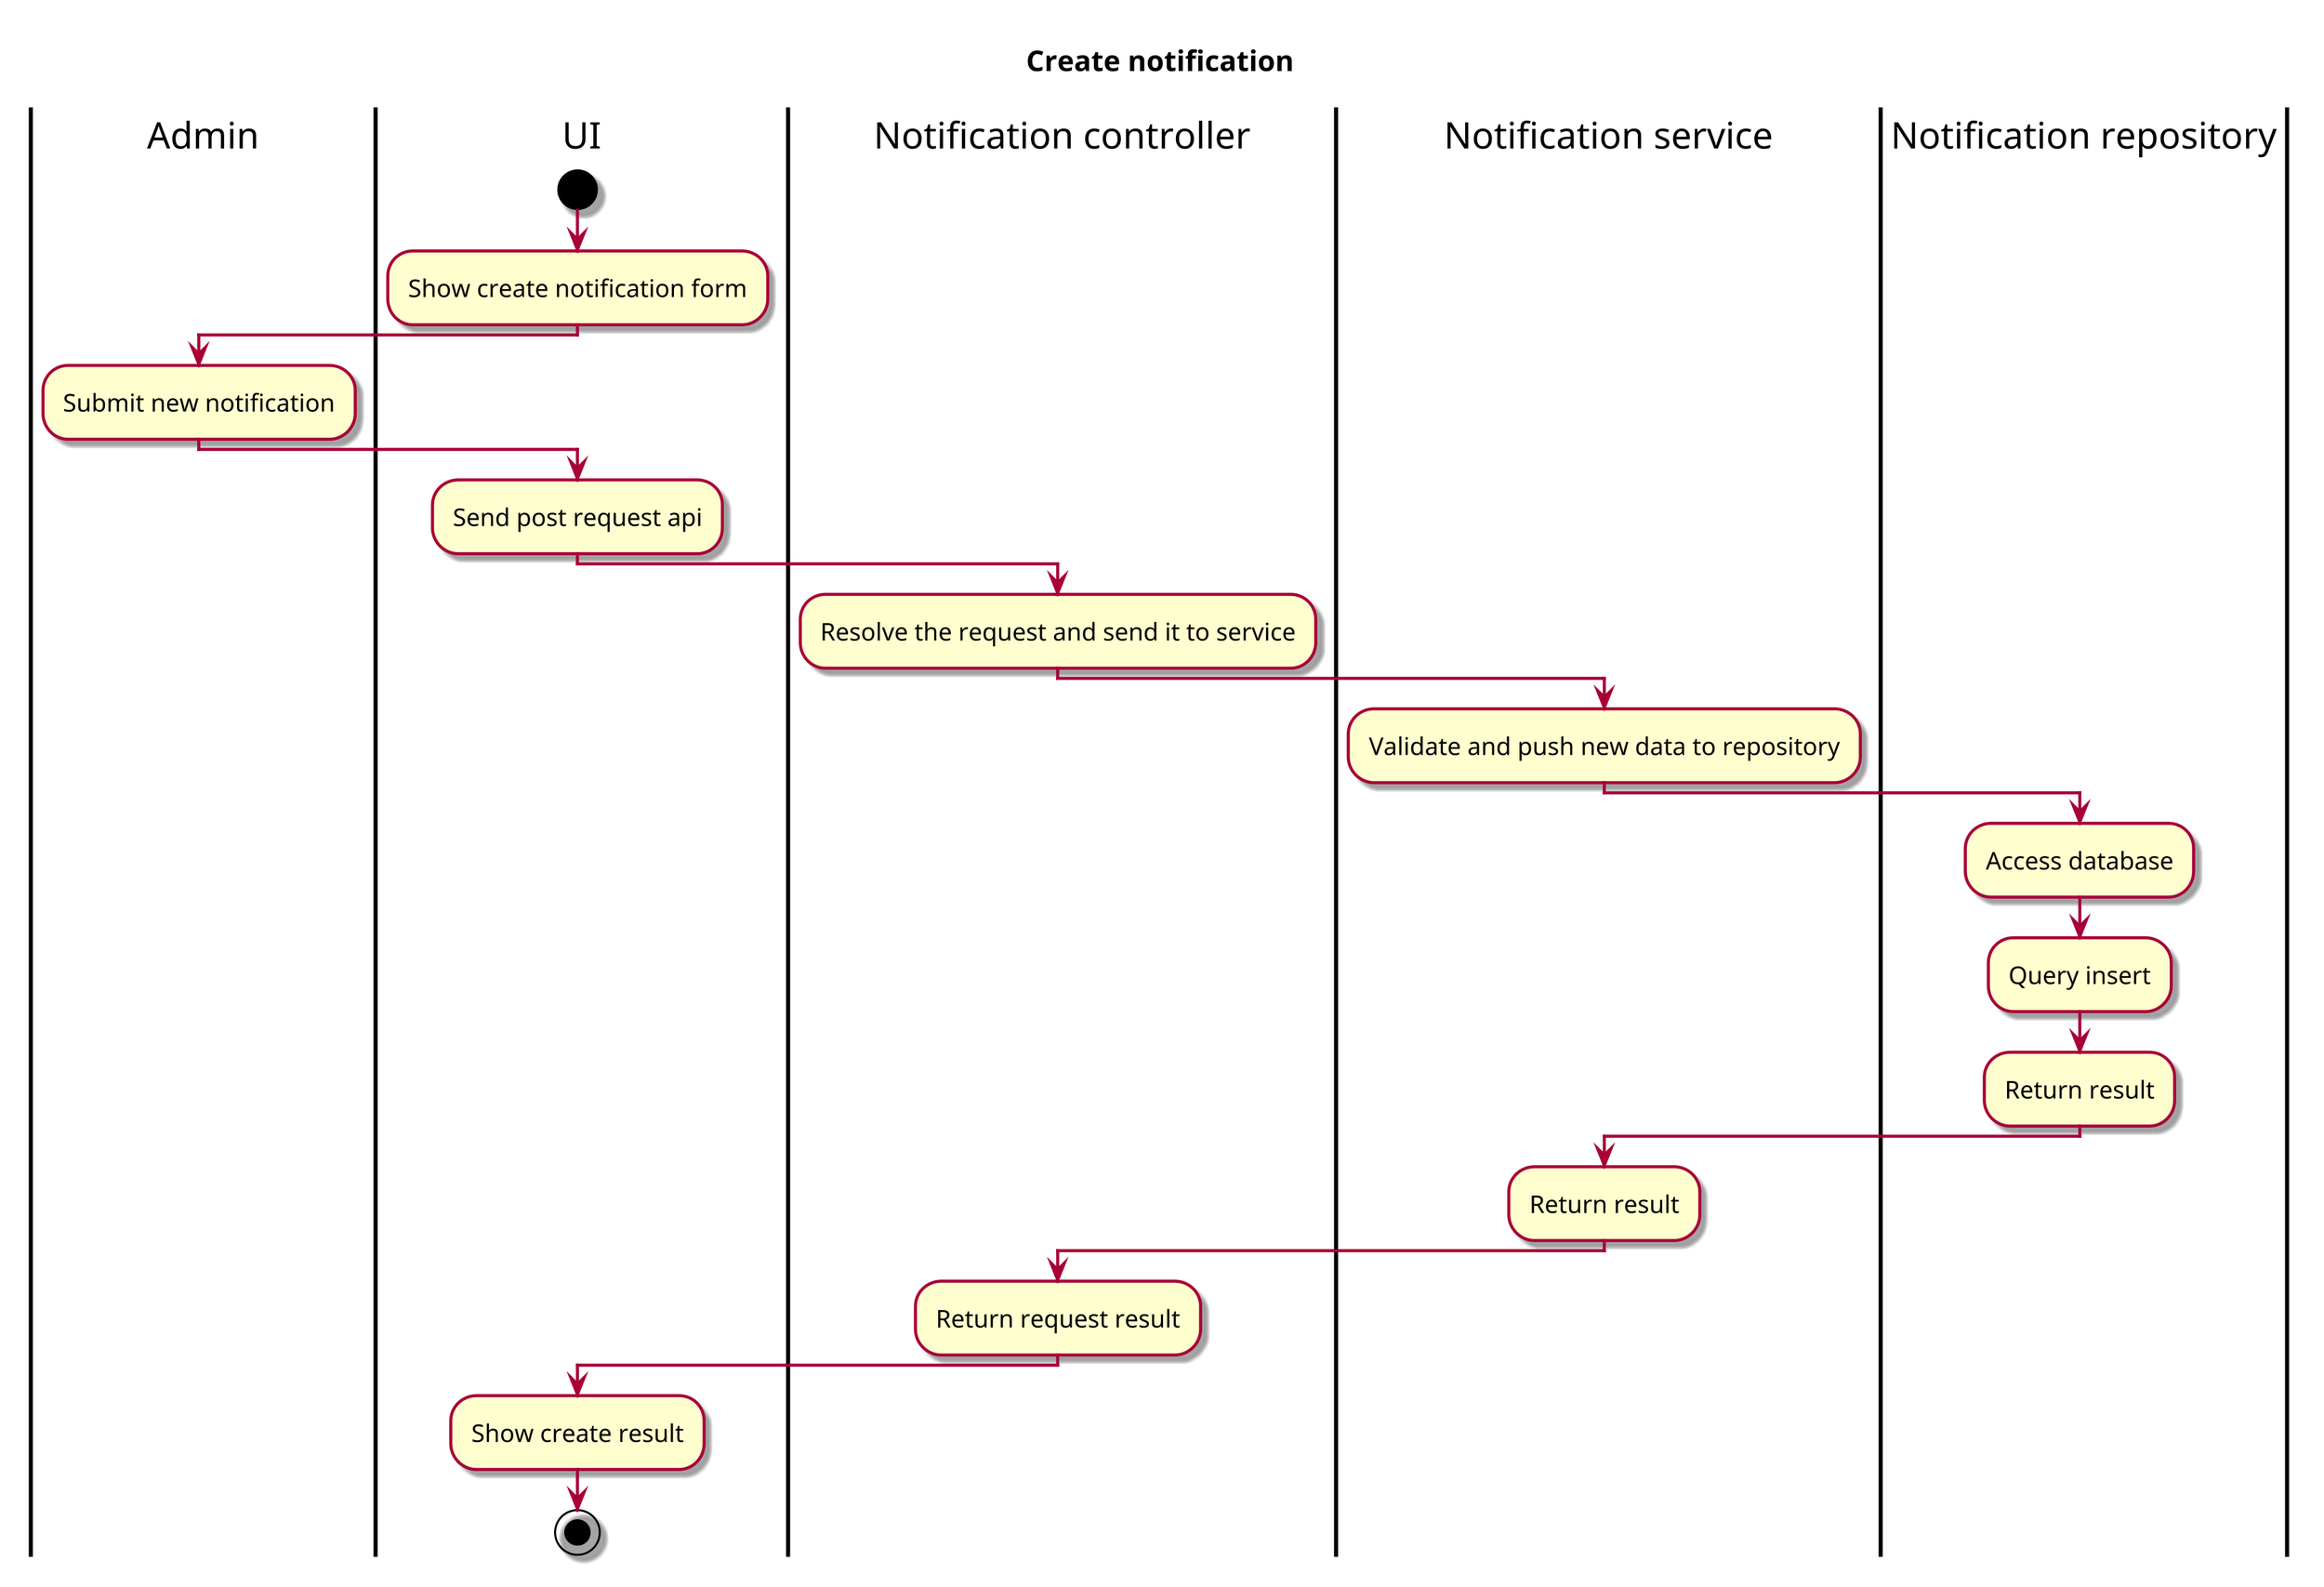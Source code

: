 @startuml 7. Create notification
skin rose
!pragma useVerticalIf on
scale 3

title "Create notification"

|Admin|
|UI|
start
    :Show create notification form;
    |Admin|
    :Submit new notification;
    |UI|
    :Send post request api;
    |Notification controller|
    :Resolve the request and send it to service;
    |Notification service|
    :Validate and push new data to repository;
    |Notification repository|
    :Access database;
    :Query insert;
    :Return result;
    |Notification service|
    :Return result;
    |Notification controller|
    :Return request result;
    |UI|
    :Show create result;
stop




@enduml